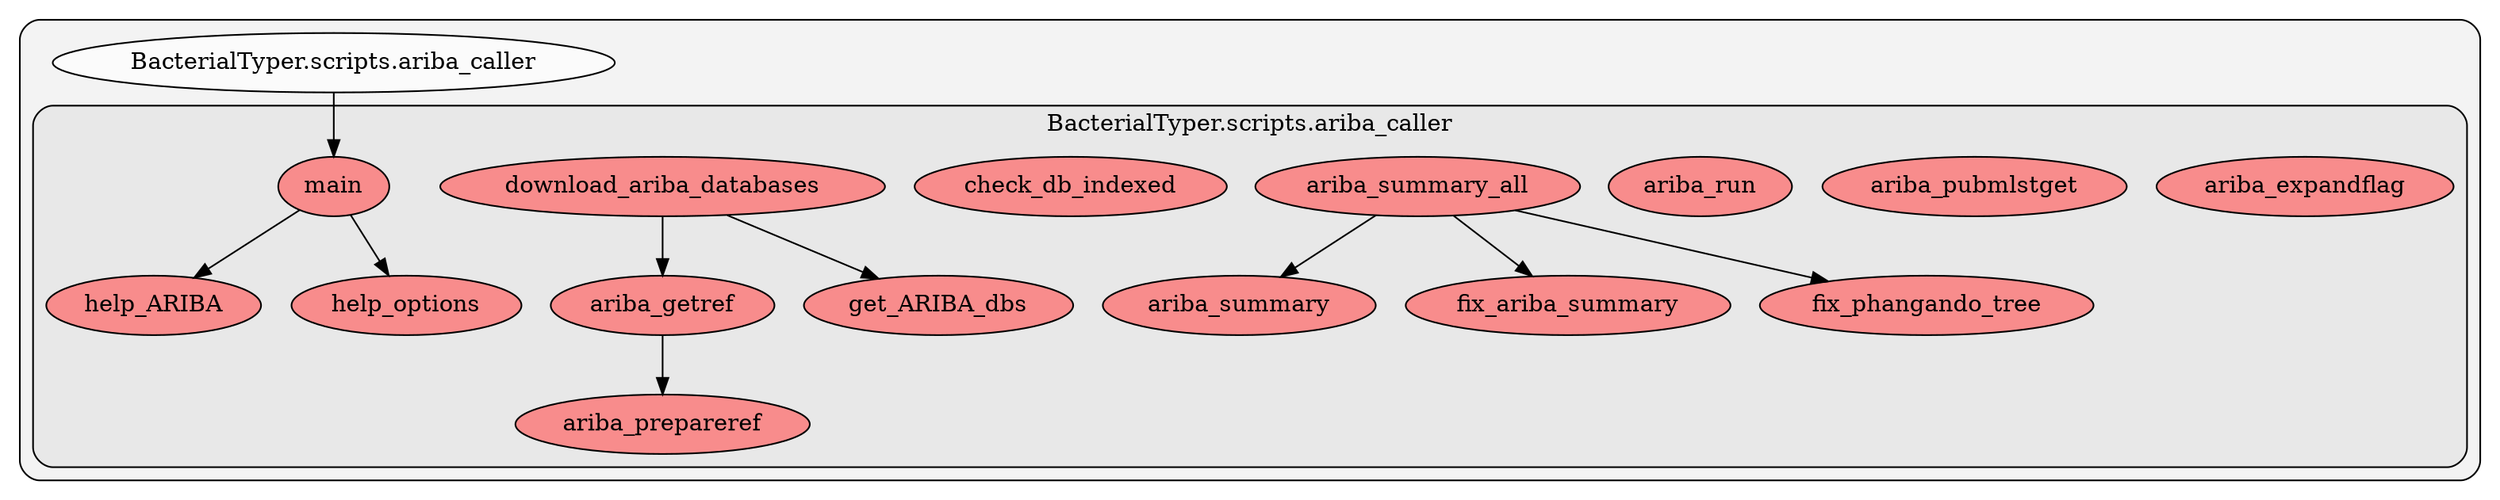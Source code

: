 digraph G {
    graph [rankdir=TB, clusterrank="local"];
    subgraph cluster_G {

        graph [style="filled,rounded",fillcolor="#80808018", label=""];
        BacterialTyper__scripts__ariba_caller [label="BacterialTyper.scripts.ariba_caller", style="filled", fillcolor="#ffffffb2", fontcolor="#000000", group="0"];
        subgraph cluster_BacterialTyper__scripts__ariba_caller {

            graph [style="filled,rounded",fillcolor="#80808018", label="BacterialTyper.scripts.ariba_caller"];
            BacterialTyper__scripts__ariba_caller__ariba_expandflag [label="ariba_expandflag", style="filled", fillcolor="#ff6565b2", fontcolor="#000000", group="0"];
        }
        subgraph cluster_BacterialTyper__scripts__ariba_caller {

            graph [style="filled,rounded",fillcolor="#80808018", label="BacterialTyper.scripts.ariba_caller"];
            BacterialTyper__scripts__ariba_caller__ariba_getref [label="ariba_getref", style="filled", fillcolor="#ff6565b2", fontcolor="#000000", group="0"];
        }
        subgraph cluster_BacterialTyper__scripts__ariba_caller {

            graph [style="filled,rounded",fillcolor="#80808018", label="BacterialTyper.scripts.ariba_caller"];
            BacterialTyper__scripts__ariba_caller__ariba_prepareref [label="ariba_prepareref", style="filled", fillcolor="#ff6565b2", fontcolor="#000000", group="0"];
        }
        subgraph cluster_BacterialTyper__scripts__ariba_caller {

            graph [style="filled,rounded",fillcolor="#80808018", label="BacterialTyper.scripts.ariba_caller"];
            BacterialTyper__scripts__ariba_caller__ariba_pubmlstget [label="ariba_pubmlstget", style="filled", fillcolor="#ff6565b2", fontcolor="#000000", group="0"];
        }
        subgraph cluster_BacterialTyper__scripts__ariba_caller {

            graph [style="filled,rounded",fillcolor="#80808018", label="BacterialTyper.scripts.ariba_caller"];
            BacterialTyper__scripts__ariba_caller__ariba_run [label="ariba_run", style="filled", fillcolor="#ff6565b2", fontcolor="#000000", group="0"];
        }
        subgraph cluster_BacterialTyper__scripts__ariba_caller {

            graph [style="filled,rounded",fillcolor="#80808018", label="BacterialTyper.scripts.ariba_caller"];
            BacterialTyper__scripts__ariba_caller__ariba_summary [label="ariba_summary", style="filled", fillcolor="#ff6565b2", fontcolor="#000000", group="0"];
        }
        subgraph cluster_BacterialTyper__scripts__ariba_caller {

            graph [style="filled,rounded",fillcolor="#80808018", label="BacterialTyper.scripts.ariba_caller"];
            BacterialTyper__scripts__ariba_caller__ariba_summary_all [label="ariba_summary_all", style="filled", fillcolor="#ff6565b2", fontcolor="#000000", group="0"];
        }
        subgraph cluster_BacterialTyper__scripts__ariba_caller {

            graph [style="filled,rounded",fillcolor="#80808018", label="BacterialTyper.scripts.ariba_caller"];
            BacterialTyper__scripts__ariba_caller__check_db_indexed [label="check_db_indexed", style="filled", fillcolor="#ff6565b2", fontcolor="#000000", group="0"];
        }
        subgraph cluster_BacterialTyper__scripts__ariba_caller {

            graph [style="filled,rounded",fillcolor="#80808018", label="BacterialTyper.scripts.ariba_caller"];
            BacterialTyper__scripts__ariba_caller__download_ariba_databases [label="download_ariba_databases", style="filled", fillcolor="#ff6565b2", fontcolor="#000000", group="0"];
        }
        subgraph cluster_BacterialTyper__scripts__ariba_caller {

            graph [style="filled,rounded",fillcolor="#80808018", label="BacterialTyper.scripts.ariba_caller"];
            BacterialTyper__scripts__ariba_caller__fix_ariba_summary [label="fix_ariba_summary", style="filled", fillcolor="#ff6565b2", fontcolor="#000000", group="0"];
        }
        subgraph cluster_BacterialTyper__scripts__ariba_caller {

            graph [style="filled,rounded",fillcolor="#80808018", label="BacterialTyper.scripts.ariba_caller"];
            BacterialTyper__scripts__ariba_caller__fix_phangando_tree [label="fix_phangando_tree", style="filled", fillcolor="#ff6565b2", fontcolor="#000000", group="0"];
        }
        subgraph cluster_BacterialTyper__scripts__ariba_caller {

            graph [style="filled,rounded",fillcolor="#80808018", label="BacterialTyper.scripts.ariba_caller"];
            BacterialTyper__scripts__ariba_caller__get_ARIBA_dbs [label="get_ARIBA_dbs", style="filled", fillcolor="#ff6565b2", fontcolor="#000000", group="0"];
        }
        subgraph cluster_BacterialTyper__scripts__ariba_caller {

            graph [style="filled,rounded",fillcolor="#80808018", label="BacterialTyper.scripts.ariba_caller"];
            BacterialTyper__scripts__ariba_caller__help_ARIBA [label="help_ARIBA", style="filled", fillcolor="#ff6565b2", fontcolor="#000000", group="0"];
        }
        subgraph cluster_BacterialTyper__scripts__ariba_caller {

            graph [style="filled,rounded",fillcolor="#80808018", label="BacterialTyper.scripts.ariba_caller"];
            BacterialTyper__scripts__ariba_caller__help_options [label="help_options", style="filled", fillcolor="#ff6565b2", fontcolor="#000000", group="0"];
        }
        subgraph cluster_BacterialTyper__scripts__ariba_caller {

            graph [style="filled,rounded",fillcolor="#80808018", label="BacterialTyper.scripts.ariba_caller"];
            BacterialTyper__scripts__ariba_caller__main [label="main", style="filled", fillcolor="#ff6565b2", fontcolor="#000000", group="0"];
        }
    }
        BacterialTyper__scripts__ariba_caller -> BacterialTyper__scripts__ariba_caller__main [style="solid", color="#000000"];
        BacterialTyper__scripts__ariba_caller__download_ariba_databases -> BacterialTyper__scripts__ariba_caller__get_ARIBA_dbs [style="solid", color="#000000"];
        BacterialTyper__scripts__ariba_caller__download_ariba_databases -> BacterialTyper__scripts__ariba_caller__ariba_getref [style="solid", color="#000000"];
        BacterialTyper__scripts__ariba_caller__ariba_getref -> BacterialTyper__scripts__ariba_caller__ariba_prepareref [style="solid", color="#000000"];
        BacterialTyper__scripts__ariba_caller__ariba_summary_all -> BacterialTyper__scripts__ariba_caller__ariba_summary [style="solid", color="#000000"];
        BacterialTyper__scripts__ariba_caller__ariba_summary_all -> BacterialTyper__scripts__ariba_caller__fix_phangando_tree [style="solid", color="#000000"];
        BacterialTyper__scripts__ariba_caller__ariba_summary_all -> BacterialTyper__scripts__ariba_caller__fix_ariba_summary [style="solid", color="#000000"];
        BacterialTyper__scripts__ariba_caller__main -> BacterialTyper__scripts__ariba_caller__help_options [style="solid", color="#000000"];
        BacterialTyper__scripts__ariba_caller__main -> BacterialTyper__scripts__ariba_caller__help_ARIBA [style="solid", color="#000000"];
    }
